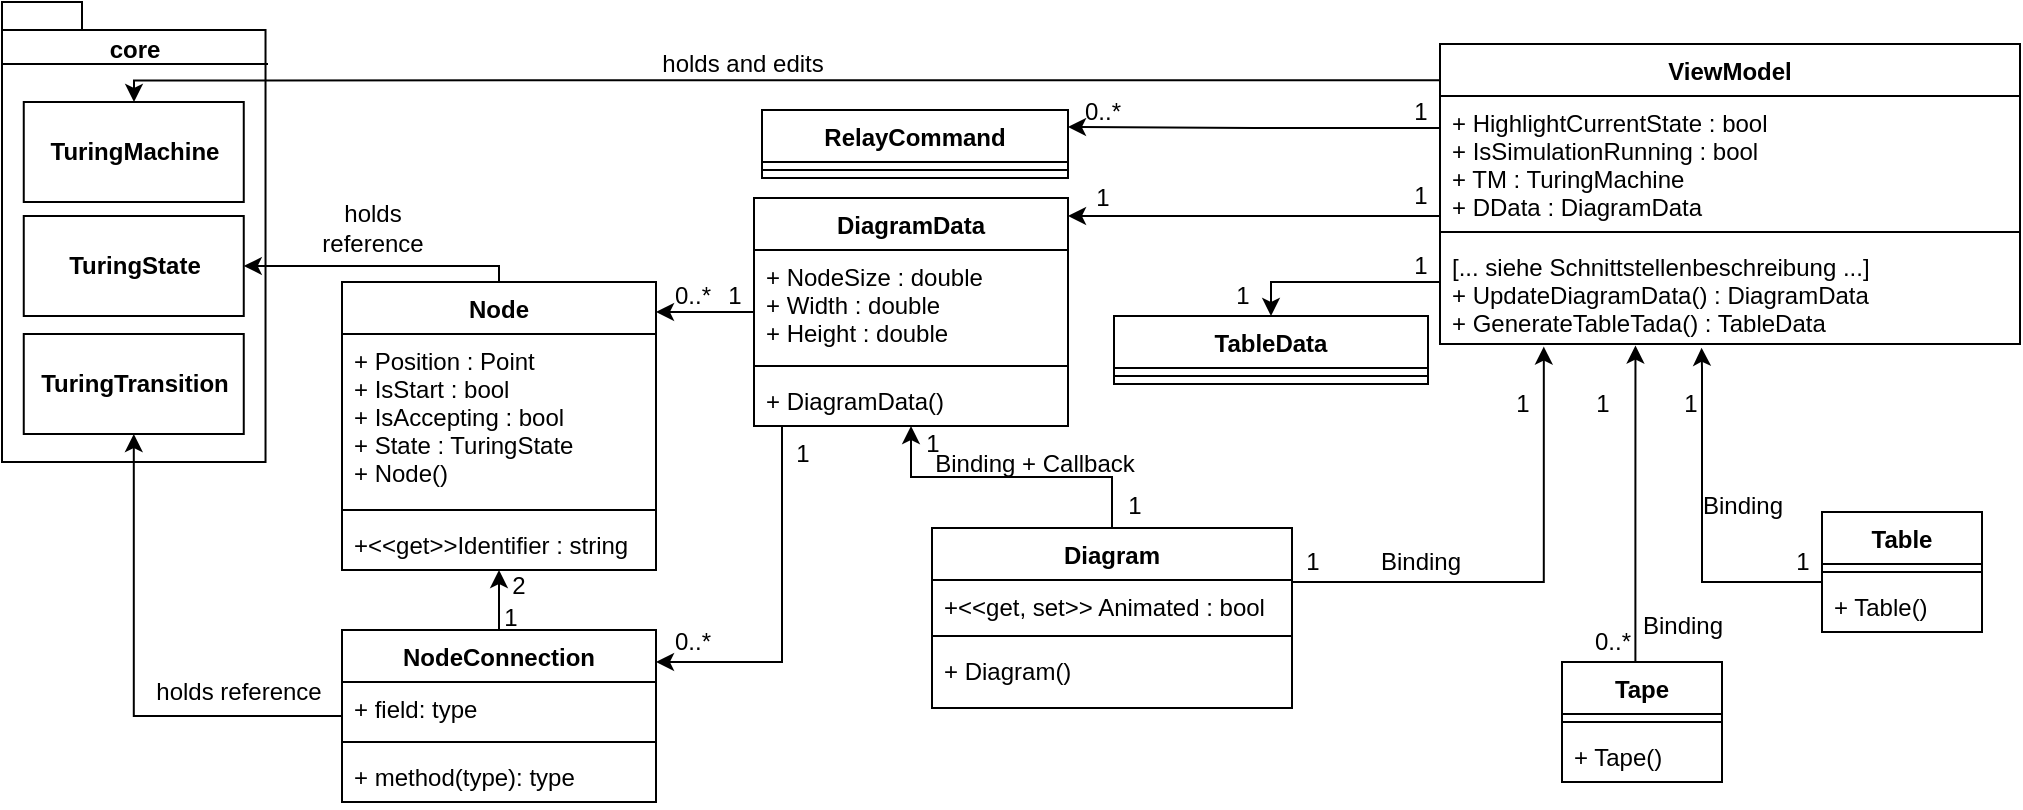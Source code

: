 <mxfile version="18.0.2" type="device"><diagram id="dchTiyNIl8KOHQZsSoF_" name="Page-1"><mxGraphModel dx="1258" dy="697" grid="1" gridSize="10" guides="1" tooltips="1" connect="1" arrows="1" fold="1" page="1" pageScale="1" pageWidth="1169" pageHeight="827" math="0" shadow="0"><root><mxCell id="0"/><mxCell id="1" parent="0"/><mxCell id="G-NHdpEDeoGginfyEZzY-34" style="edgeStyle=orthogonalEdgeStyle;rounded=0;orthogonalLoop=1;jettySize=auto;html=1;entryX=1;entryY=0.25;entryDx=0;entryDy=0;startArrow=none;startFill=0;endArrow=classic;endFill=1;endSize=6;strokeWidth=1;exitX=0;exitY=0.209;exitDx=0;exitDy=0;exitPerimeter=0;" edge="1" parent="1" source="G-NHdpEDeoGginfyEZzY-89" target="G-NHdpEDeoGginfyEZzY-30"><mxGeometry relative="1" as="geometry"><mxPoint x="705" y="83" as="sourcePoint"/><Array as="points"><mxPoint x="779" y="83"/><mxPoint x="686" y="83"/></Array></mxGeometry></mxCell><mxCell id="G-NHdpEDeoGginfyEZzY-39" style="edgeStyle=orthogonalEdgeStyle;rounded=0;orthogonalLoop=1;jettySize=auto;html=1;startArrow=none;startFill=0;endArrow=classic;endFill=1;endSize=6;strokeWidth=1;exitX=0;exitY=0.827;exitDx=0;exitDy=0;exitPerimeter=0;" edge="1" parent="1" source="G-NHdpEDeoGginfyEZzY-89" target="G-NHdpEDeoGginfyEZzY-43"><mxGeometry relative="1" as="geometry"><mxPoint x="705" y="127" as="sourcePoint"/><mxPoint x="593" y="126.5" as="targetPoint"/><Array as="points"><mxPoint x="779" y="127"/></Array></mxGeometry></mxCell><mxCell id="G-NHdpEDeoGginfyEZzY-30" value="RelayCommand" style="swimlane;fontStyle=1;align=center;verticalAlign=top;childLayout=stackLayout;horizontal=1;startSize=26;horizontalStack=0;resizeParent=1;resizeParentMax=0;resizeLast=0;collapsible=1;marginBottom=0;" vertex="1" parent="1"><mxGeometry x="440" y="74" width="153" height="34" as="geometry"/></mxCell><mxCell id="G-NHdpEDeoGginfyEZzY-32" value="" style="line;strokeWidth=1;fillColor=none;align=left;verticalAlign=middle;spacingTop=-1;spacingLeft=3;spacingRight=3;rotatable=0;labelPosition=right;points=[];portConstraint=eastwest;" vertex="1" parent="G-NHdpEDeoGginfyEZzY-30"><mxGeometry y="26" width="153" height="8" as="geometry"/></mxCell><mxCell id="G-NHdpEDeoGginfyEZzY-35" value="1" style="text;html=1;align=center;verticalAlign=middle;resizable=0;points=[];autosize=1;strokeColor=none;fillColor=none;" vertex="1" parent="1"><mxGeometry x="759" y="65" width="20" height="20" as="geometry"/></mxCell><mxCell id="G-NHdpEDeoGginfyEZzY-36" value="0..*" style="text;html=1;align=center;verticalAlign=middle;resizable=0;points=[];autosize=1;strokeColor=none;fillColor=none;" vertex="1" parent="1"><mxGeometry x="595" y="65" width="30" height="20" as="geometry"/></mxCell><mxCell id="G-NHdpEDeoGginfyEZzY-40" value="1" style="text;html=1;align=center;verticalAlign=middle;resizable=0;points=[];autosize=1;strokeColor=none;fillColor=none;" vertex="1" parent="1"><mxGeometry x="759" y="107" width="20" height="20" as="geometry"/></mxCell><mxCell id="G-NHdpEDeoGginfyEZzY-41" value="1" style="text;html=1;align=center;verticalAlign=middle;resizable=0;points=[];autosize=1;strokeColor=none;fillColor=none;" vertex="1" parent="1"><mxGeometry x="600" y="108" width="20" height="20" as="geometry"/></mxCell><mxCell id="G-NHdpEDeoGginfyEZzY-56" style="edgeStyle=orthogonalEdgeStyle;rounded=0;orthogonalLoop=1;jettySize=auto;html=1;startArrow=none;startFill=0;endArrow=classic;endFill=1;endSize=6;strokeWidth=1;" edge="1" parent="1" source="G-NHdpEDeoGginfyEZzY-43" target="G-NHdpEDeoGginfyEZzY-47"><mxGeometry relative="1" as="geometry"><Array as="points"><mxPoint x="440" y="232"/></Array></mxGeometry></mxCell><mxCell id="G-NHdpEDeoGginfyEZzY-57" style="edgeStyle=orthogonalEdgeStyle;rounded=0;orthogonalLoop=1;jettySize=auto;html=1;startArrow=none;startFill=0;endArrow=classic;endFill=1;endSize=6;strokeWidth=1;" edge="1" parent="1" source="G-NHdpEDeoGginfyEZzY-43" target="G-NHdpEDeoGginfyEZzY-51"><mxGeometry relative="1" as="geometry"><Array as="points"><mxPoint x="450" y="350"/></Array></mxGeometry></mxCell><mxCell id="G-NHdpEDeoGginfyEZzY-43" value="DiagramData" style="swimlane;fontStyle=1;align=center;verticalAlign=top;childLayout=stackLayout;horizontal=1;startSize=26;horizontalStack=0;resizeParent=1;resizeParentMax=0;resizeLast=0;collapsible=1;marginBottom=0;" vertex="1" parent="1"><mxGeometry x="436" y="118" width="157" height="114" as="geometry"/></mxCell><mxCell id="G-NHdpEDeoGginfyEZzY-44" value="+ NodeSize : double&#10;+ Width : double&#10;+ Height : double" style="text;strokeColor=none;fillColor=none;align=left;verticalAlign=top;spacingLeft=4;spacingRight=4;overflow=hidden;rotatable=0;points=[[0,0.5],[1,0.5]];portConstraint=eastwest;" vertex="1" parent="G-NHdpEDeoGginfyEZzY-43"><mxGeometry y="26" width="157" height="54" as="geometry"/></mxCell><mxCell id="G-NHdpEDeoGginfyEZzY-45" value="" style="line;strokeWidth=1;fillColor=none;align=left;verticalAlign=middle;spacingTop=-1;spacingLeft=3;spacingRight=3;rotatable=0;labelPosition=right;points=[];portConstraint=eastwest;" vertex="1" parent="G-NHdpEDeoGginfyEZzY-43"><mxGeometry y="80" width="157" height="8" as="geometry"/></mxCell><mxCell id="G-NHdpEDeoGginfyEZzY-46" value="+ DiagramData()" style="text;strokeColor=none;fillColor=none;align=left;verticalAlign=top;spacingLeft=4;spacingRight=4;overflow=hidden;rotatable=0;points=[[0,0.5],[1,0.5]];portConstraint=eastwest;" vertex="1" parent="G-NHdpEDeoGginfyEZzY-43"><mxGeometry y="88" width="157" height="26" as="geometry"/></mxCell><mxCell id="G-NHdpEDeoGginfyEZzY-47" value="Node" style="swimlane;fontStyle=1;align=center;verticalAlign=top;childLayout=stackLayout;horizontal=1;startSize=26;horizontalStack=0;resizeParent=1;resizeParentMax=0;resizeLast=0;collapsible=1;marginBottom=0;" vertex="1" parent="1"><mxGeometry x="230" y="160" width="157" height="144" as="geometry"/></mxCell><mxCell id="G-NHdpEDeoGginfyEZzY-48" value="+ Position : Point&#10;+ IsStart : bool&#10;+ IsAccepting : bool&#10;+ State : TuringState&#10;+ Node()" style="text;strokeColor=none;fillColor=none;align=left;verticalAlign=top;spacingLeft=4;spacingRight=4;overflow=hidden;rotatable=0;points=[[0,0.5],[1,0.5]];portConstraint=eastwest;" vertex="1" parent="G-NHdpEDeoGginfyEZzY-47"><mxGeometry y="26" width="157" height="84" as="geometry"/></mxCell><mxCell id="G-NHdpEDeoGginfyEZzY-49" value="" style="line;strokeWidth=1;fillColor=none;align=left;verticalAlign=middle;spacingTop=-1;spacingLeft=3;spacingRight=3;rotatable=0;labelPosition=right;points=[];portConstraint=eastwest;" vertex="1" parent="G-NHdpEDeoGginfyEZzY-47"><mxGeometry y="110" width="157" height="8" as="geometry"/></mxCell><mxCell id="G-NHdpEDeoGginfyEZzY-50" value="+&lt;&lt;get&gt;&gt;Identifier : string" style="text;strokeColor=none;fillColor=none;align=left;verticalAlign=top;spacingLeft=4;spacingRight=4;overflow=hidden;rotatable=0;points=[[0,0.5],[1,0.5]];portConstraint=eastwest;" vertex="1" parent="G-NHdpEDeoGginfyEZzY-47"><mxGeometry y="118" width="157" height="26" as="geometry"/></mxCell><mxCell id="G-NHdpEDeoGginfyEZzY-69" style="edgeStyle=orthogonalEdgeStyle;rounded=0;orthogonalLoop=1;jettySize=auto;html=1;startArrow=none;startFill=0;endArrow=classic;endFill=1;endSize=6;strokeWidth=1;" edge="1" parent="1" source="G-NHdpEDeoGginfyEZzY-51" target="G-NHdpEDeoGginfyEZzY-47"><mxGeometry relative="1" as="geometry"/></mxCell><mxCell id="G-NHdpEDeoGginfyEZzY-51" value="NodeConnection" style="swimlane;fontStyle=1;align=center;verticalAlign=top;childLayout=stackLayout;horizontal=1;startSize=26;horizontalStack=0;resizeParent=1;resizeParentMax=0;resizeLast=0;collapsible=1;marginBottom=0;" vertex="1" parent="1"><mxGeometry x="230" y="334" width="157" height="86" as="geometry"/></mxCell><mxCell id="G-NHdpEDeoGginfyEZzY-52" value="+ field: type" style="text;strokeColor=none;fillColor=none;align=left;verticalAlign=top;spacingLeft=4;spacingRight=4;overflow=hidden;rotatable=0;points=[[0,0.5],[1,0.5]];portConstraint=eastwest;" vertex="1" parent="G-NHdpEDeoGginfyEZzY-51"><mxGeometry y="26" width="157" height="26" as="geometry"/></mxCell><mxCell id="G-NHdpEDeoGginfyEZzY-53" value="" style="line;strokeWidth=1;fillColor=none;align=left;verticalAlign=middle;spacingTop=-1;spacingLeft=3;spacingRight=3;rotatable=0;labelPosition=right;points=[];portConstraint=eastwest;" vertex="1" parent="G-NHdpEDeoGginfyEZzY-51"><mxGeometry y="52" width="157" height="8" as="geometry"/></mxCell><mxCell id="G-NHdpEDeoGginfyEZzY-54" value="+ method(type): type" style="text;strokeColor=none;fillColor=none;align=left;verticalAlign=top;spacingLeft=4;spacingRight=4;overflow=hidden;rotatable=0;points=[[0,0.5],[1,0.5]];portConstraint=eastwest;" vertex="1" parent="G-NHdpEDeoGginfyEZzY-51"><mxGeometry y="60" width="157" height="26" as="geometry"/></mxCell><mxCell id="G-NHdpEDeoGginfyEZzY-59" value="core" style="shape=folder;fontStyle=1;spacingTop=10;tabWidth=40;tabHeight=14;tabPosition=left;html=1;verticalAlign=top;" vertex="1" parent="1"><mxGeometry x="60" y="20" width="131.76" height="230" as="geometry"/></mxCell><mxCell id="G-NHdpEDeoGginfyEZzY-63" value="&lt;b&gt;TuringState&lt;/b&gt;" style="html=1;" vertex="1" parent="1"><mxGeometry x="70.88" y="127" width="110" height="50" as="geometry"/></mxCell><mxCell id="G-NHdpEDeoGginfyEZzY-64" value="&lt;b&gt;TuringTransition&lt;/b&gt;" style="html=1;" vertex="1" parent="1"><mxGeometry x="70.88" y="186" width="110" height="50" as="geometry"/></mxCell><mxCell id="G-NHdpEDeoGginfyEZzY-65" value="&lt;b&gt;TuringMachine&lt;/b&gt;" style="html=1;" vertex="1" parent="1"><mxGeometry x="70.88" y="70" width="110" height="50" as="geometry"/></mxCell><mxCell id="G-NHdpEDeoGginfyEZzY-66" value="" style="line;strokeWidth=1;fillColor=none;align=left;verticalAlign=middle;spacingTop=-1;spacingLeft=3;spacingRight=3;rotatable=0;labelPosition=right;points=[];portConstraint=eastwest;" vertex="1" parent="1"><mxGeometry x="60" y="50" width="133" height="2" as="geometry"/></mxCell><mxCell id="G-NHdpEDeoGginfyEZzY-67" style="edgeStyle=orthogonalEdgeStyle;rounded=0;orthogonalLoop=1;jettySize=auto;html=1;startArrow=none;startFill=0;endArrow=classic;endFill=1;endSize=6;strokeWidth=1;exitX=-0.001;exitY=0.121;exitDx=0;exitDy=0;exitPerimeter=0;" edge="1" parent="1" source="G-NHdpEDeoGginfyEZzY-88" target="G-NHdpEDeoGginfyEZzY-65"><mxGeometry relative="1" as="geometry"><mxPoint x="705" y="60" as="sourcePoint"/><Array as="points"><mxPoint x="126" y="60"/></Array></mxGeometry></mxCell><mxCell id="G-NHdpEDeoGginfyEZzY-70" style="edgeStyle=orthogonalEdgeStyle;rounded=0;orthogonalLoop=1;jettySize=auto;html=1;startArrow=none;startFill=0;endArrow=classic;endFill=1;endSize=6;strokeWidth=1;" edge="1" parent="1" source="G-NHdpEDeoGginfyEZzY-47" target="G-NHdpEDeoGginfyEZzY-63"><mxGeometry relative="1" as="geometry"><Array as="points"><mxPoint x="309" y="152"/></Array></mxGeometry></mxCell><mxCell id="G-NHdpEDeoGginfyEZzY-71" style="edgeStyle=orthogonalEdgeStyle;rounded=0;orthogonalLoop=1;jettySize=auto;html=1;startArrow=none;startFill=0;endArrow=classic;endFill=1;endSize=6;strokeWidth=1;" edge="1" parent="1" source="G-NHdpEDeoGginfyEZzY-51" target="G-NHdpEDeoGginfyEZzY-64"><mxGeometry relative="1" as="geometry"/></mxCell><mxCell id="G-NHdpEDeoGginfyEZzY-72" value="holds reference" style="text;html=1;align=center;verticalAlign=middle;resizable=0;points=[];autosize=1;strokeColor=none;fillColor=none;" vertex="1" parent="1"><mxGeometry x="128" y="355" width="100" height="20" as="geometry"/></mxCell><mxCell id="G-NHdpEDeoGginfyEZzY-73" value="holds&lt;br&gt;reference" style="text;html=1;align=center;verticalAlign=middle;resizable=0;points=[];autosize=1;strokeColor=none;fillColor=none;" vertex="1" parent="1"><mxGeometry x="210" y="118" width="70" height="30" as="geometry"/></mxCell><mxCell id="G-NHdpEDeoGginfyEZzY-74" value="holds and edits" style="text;html=1;align=center;verticalAlign=middle;resizable=0;points=[];autosize=1;strokeColor=none;fillColor=none;" vertex="1" parent="1"><mxGeometry x="380" y="41" width="100" height="20" as="geometry"/></mxCell><mxCell id="G-NHdpEDeoGginfyEZzY-94" style="edgeStyle=orthogonalEdgeStyle;rounded=0;orthogonalLoop=1;jettySize=auto;html=1;entryX=0.179;entryY=1.025;entryDx=0;entryDy=0;entryPerimeter=0;startArrow=none;startFill=0;endArrow=classic;endFill=1;endSize=6;strokeWidth=1;" edge="1" parent="1" source="G-NHdpEDeoGginfyEZzY-75" target="G-NHdpEDeoGginfyEZzY-91"><mxGeometry relative="1" as="geometry"><Array as="points"><mxPoint x="831" y="310"/></Array></mxGeometry></mxCell><mxCell id="G-NHdpEDeoGginfyEZzY-127" style="edgeStyle=orthogonalEdgeStyle;rounded=0;orthogonalLoop=1;jettySize=auto;html=1;startArrow=none;startFill=0;endArrow=classic;endFill=1;endSize=6;strokeWidth=1;" edge="1" parent="1" source="G-NHdpEDeoGginfyEZzY-75" target="G-NHdpEDeoGginfyEZzY-43"><mxGeometry relative="1" as="geometry"/></mxCell><mxCell id="G-NHdpEDeoGginfyEZzY-75" value="Diagram" style="swimlane;fontStyle=1;align=center;verticalAlign=top;childLayout=stackLayout;horizontal=1;startSize=26;horizontalStack=0;resizeParent=1;resizeParentMax=0;resizeLast=0;collapsible=1;marginBottom=0;" vertex="1" parent="1"><mxGeometry x="525" y="283" width="180" height="90" as="geometry"/></mxCell><mxCell id="G-NHdpEDeoGginfyEZzY-76" value="+&lt;&lt;get, set&gt;&gt; Animated : bool" style="text;strokeColor=none;fillColor=none;align=left;verticalAlign=top;spacingLeft=4;spacingRight=4;overflow=hidden;rotatable=0;points=[[0,0.5],[1,0.5]];portConstraint=eastwest;" vertex="1" parent="G-NHdpEDeoGginfyEZzY-75"><mxGeometry y="26" width="180" height="24" as="geometry"/></mxCell><mxCell id="G-NHdpEDeoGginfyEZzY-77" value="" style="line;strokeWidth=1;fillColor=none;align=left;verticalAlign=middle;spacingTop=-1;spacingLeft=3;spacingRight=3;rotatable=0;labelPosition=right;points=[];portConstraint=eastwest;" vertex="1" parent="G-NHdpEDeoGginfyEZzY-75"><mxGeometry y="50" width="180" height="8" as="geometry"/></mxCell><mxCell id="G-NHdpEDeoGginfyEZzY-78" value="+ Diagram()" style="text;strokeColor=none;fillColor=none;align=left;verticalAlign=top;spacingLeft=4;spacingRight=4;overflow=hidden;rotatable=0;points=[[0,0.5],[1,0.5]];portConstraint=eastwest;" vertex="1" parent="G-NHdpEDeoGginfyEZzY-75"><mxGeometry y="58" width="180" height="32" as="geometry"/></mxCell><mxCell id="G-NHdpEDeoGginfyEZzY-81" value="Binding" style="text;html=1;align=center;verticalAlign=middle;resizable=0;points=[];autosize=1;strokeColor=none;fillColor=none;" vertex="1" parent="1"><mxGeometry x="739" y="290" width="60" height="20" as="geometry"/></mxCell><mxCell id="G-NHdpEDeoGginfyEZzY-92" style="edgeStyle=orthogonalEdgeStyle;rounded=0;orthogonalLoop=1;jettySize=auto;html=1;startArrow=none;startFill=0;endArrow=classic;endFill=1;endSize=6;strokeWidth=1;entryX=0.451;entryY=1.036;entryDx=0;entryDy=0;entryPerimeter=0;" edge="1" parent="1" source="G-NHdpEDeoGginfyEZzY-83" target="G-NHdpEDeoGginfyEZzY-91"><mxGeometry relative="1" as="geometry"><mxPoint x="880" y="210" as="targetPoint"/><Array as="points"><mxPoint x="910" y="310"/><mxPoint x="910" y="203"/></Array></mxGeometry></mxCell><mxCell id="G-NHdpEDeoGginfyEZzY-83" value="Table" style="swimlane;fontStyle=1;align=center;verticalAlign=top;childLayout=stackLayout;horizontal=1;startSize=26;horizontalStack=0;resizeParent=1;resizeParentMax=0;resizeLast=0;collapsible=1;marginBottom=0;" vertex="1" parent="1"><mxGeometry x="970" y="275" width="80" height="60" as="geometry"/></mxCell><mxCell id="G-NHdpEDeoGginfyEZzY-85" value="" style="line;strokeWidth=1;fillColor=none;align=left;verticalAlign=middle;spacingTop=-1;spacingLeft=3;spacingRight=3;rotatable=0;labelPosition=right;points=[];portConstraint=eastwest;" vertex="1" parent="G-NHdpEDeoGginfyEZzY-83"><mxGeometry y="26" width="80" height="8" as="geometry"/></mxCell><mxCell id="G-NHdpEDeoGginfyEZzY-86" value="+ Table()" style="text;strokeColor=none;fillColor=none;align=left;verticalAlign=top;spacingLeft=4;spacingRight=4;overflow=hidden;rotatable=0;points=[[0,0.5],[1,0.5]];portConstraint=eastwest;" vertex="1" parent="G-NHdpEDeoGginfyEZzY-83"><mxGeometry y="34" width="80" height="26" as="geometry"/></mxCell><mxCell id="G-NHdpEDeoGginfyEZzY-99" style="edgeStyle=orthogonalEdgeStyle;rounded=0;orthogonalLoop=1;jettySize=auto;html=1;entryX=0.5;entryY=0;entryDx=0;entryDy=0;startArrow=none;startFill=0;endArrow=classic;endFill=1;endSize=6;strokeWidth=1;" edge="1" parent="1" source="G-NHdpEDeoGginfyEZzY-88" target="G-NHdpEDeoGginfyEZzY-95"><mxGeometry relative="1" as="geometry"><Array as="points"><mxPoint x="695" y="160"/></Array></mxGeometry></mxCell><mxCell id="G-NHdpEDeoGginfyEZzY-88" value="ViewModel" style="swimlane;fontStyle=1;align=center;verticalAlign=top;childLayout=stackLayout;horizontal=1;startSize=26;horizontalStack=0;resizeParent=1;resizeParentMax=0;resizeLast=0;collapsible=1;marginBottom=0;" vertex="1" parent="1"><mxGeometry x="779" y="41" width="290" height="150" as="geometry"/></mxCell><mxCell id="G-NHdpEDeoGginfyEZzY-89" value="+ HighlightCurrentState : bool&#10;+ IsSimulationRunning : bool&#10;+ TM : TuringMachine&#10;+ DData : DiagramData" style="text;strokeColor=none;fillColor=none;align=left;verticalAlign=top;spacingLeft=4;spacingRight=4;overflow=hidden;rotatable=0;points=[[0,0.5],[1,0.5]];portConstraint=eastwest;" vertex="1" parent="G-NHdpEDeoGginfyEZzY-88"><mxGeometry y="26" width="290" height="64" as="geometry"/></mxCell><mxCell id="G-NHdpEDeoGginfyEZzY-90" value="" style="line;strokeWidth=1;fillColor=none;align=left;verticalAlign=middle;spacingTop=-1;spacingLeft=3;spacingRight=3;rotatable=0;labelPosition=right;points=[];portConstraint=eastwest;" vertex="1" parent="G-NHdpEDeoGginfyEZzY-88"><mxGeometry y="90" width="290" height="8" as="geometry"/></mxCell><mxCell id="G-NHdpEDeoGginfyEZzY-91" value="[... siehe Schnittstellenbeschreibung ...]&#10;+ UpdateDiagramData() : DiagramData&#10;+ GenerateTableTada() : TableData" style="text;strokeColor=none;fillColor=none;align=left;verticalAlign=top;spacingLeft=4;spacingRight=4;overflow=hidden;rotatable=0;points=[[0,0.5],[1,0.5]];portConstraint=eastwest;" vertex="1" parent="G-NHdpEDeoGginfyEZzY-88"><mxGeometry y="98" width="290" height="52" as="geometry"/></mxCell><mxCell id="G-NHdpEDeoGginfyEZzY-93" value="Binding" style="text;html=1;align=center;verticalAlign=middle;resizable=0;points=[];autosize=1;strokeColor=none;fillColor=none;" vertex="1" parent="1"><mxGeometry x="900" y="262" width="60" height="20" as="geometry"/></mxCell><mxCell id="G-NHdpEDeoGginfyEZzY-95" value="TableData" style="swimlane;fontStyle=1;align=center;verticalAlign=top;childLayout=stackLayout;horizontal=1;startSize=26;horizontalStack=0;resizeParent=1;resizeParentMax=0;resizeLast=0;collapsible=1;marginBottom=0;" vertex="1" parent="1"><mxGeometry x="616" y="177" width="157" height="34" as="geometry"/></mxCell><mxCell id="G-NHdpEDeoGginfyEZzY-97" value="" style="line;strokeWidth=1;fillColor=none;align=left;verticalAlign=middle;spacingTop=-1;spacingLeft=3;spacingRight=3;rotatable=0;labelPosition=right;points=[];portConstraint=eastwest;" vertex="1" parent="G-NHdpEDeoGginfyEZzY-95"><mxGeometry y="26" width="157" height="8" as="geometry"/></mxCell><mxCell id="G-NHdpEDeoGginfyEZzY-101" value="1" style="text;html=1;align=center;verticalAlign=middle;resizable=0;points=[];autosize=1;strokeColor=none;fillColor=none;" vertex="1" parent="1"><mxGeometry x="810" y="211" width="20" height="20" as="geometry"/></mxCell><mxCell id="G-NHdpEDeoGginfyEZzY-102" value="1" style="text;html=1;align=center;verticalAlign=middle;resizable=0;points=[];autosize=1;strokeColor=none;fillColor=none;" vertex="1" parent="1"><mxGeometry x="894" y="211" width="20" height="20" as="geometry"/></mxCell><mxCell id="G-NHdpEDeoGginfyEZzY-103" value="1" style="text;html=1;align=center;verticalAlign=middle;resizable=0;points=[];autosize=1;strokeColor=none;fillColor=none;" vertex="1" parent="1"><mxGeometry x="705" y="290" width="20" height="20" as="geometry"/></mxCell><mxCell id="G-NHdpEDeoGginfyEZzY-104" value="1" style="text;html=1;align=center;verticalAlign=middle;resizable=0;points=[];autosize=1;strokeColor=none;fillColor=none;" vertex="1" parent="1"><mxGeometry x="950" y="290" width="20" height="20" as="geometry"/></mxCell><mxCell id="G-NHdpEDeoGginfyEZzY-105" value="1" style="text;html=1;align=center;verticalAlign=middle;resizable=0;points=[];autosize=1;strokeColor=none;fillColor=none;" vertex="1" parent="1"><mxGeometry x="416" y="157" width="20" height="20" as="geometry"/></mxCell><mxCell id="G-NHdpEDeoGginfyEZzY-106" value="0..*" style="text;html=1;align=center;verticalAlign=middle;resizable=0;points=[];autosize=1;strokeColor=none;fillColor=none;" vertex="1" parent="1"><mxGeometry x="390" y="157" width="30" height="20" as="geometry"/></mxCell><mxCell id="G-NHdpEDeoGginfyEZzY-107" value="1" style="text;html=1;align=center;verticalAlign=middle;resizable=0;points=[];autosize=1;strokeColor=none;fillColor=none;" vertex="1" parent="1"><mxGeometry x="670" y="157" width="20" height="20" as="geometry"/></mxCell><mxCell id="G-NHdpEDeoGginfyEZzY-108" value="1" style="text;html=1;align=center;verticalAlign=middle;resizable=0;points=[];autosize=1;strokeColor=none;fillColor=none;" vertex="1" parent="1"><mxGeometry x="759" y="142" width="20" height="20" as="geometry"/></mxCell><mxCell id="G-NHdpEDeoGginfyEZzY-109" value="1" style="text;html=1;align=center;verticalAlign=middle;resizable=0;points=[];autosize=1;strokeColor=none;fillColor=none;" vertex="1" parent="1"><mxGeometry x="450" y="236" width="20" height="20" as="geometry"/></mxCell><mxCell id="G-NHdpEDeoGginfyEZzY-113" value="0..*" style="text;html=1;align=center;verticalAlign=middle;resizable=0;points=[];autosize=1;strokeColor=none;fillColor=none;" vertex="1" parent="1"><mxGeometry x="390" y="330" width="30" height="20" as="geometry"/></mxCell><mxCell id="G-NHdpEDeoGginfyEZzY-117" value="1" style="text;html=1;align=center;verticalAlign=middle;resizable=0;points=[];autosize=1;strokeColor=none;fillColor=none;" vertex="1" parent="1"><mxGeometry x="304" y="318" width="20" height="20" as="geometry"/></mxCell><mxCell id="G-NHdpEDeoGginfyEZzY-118" value="2" style="text;html=1;align=center;verticalAlign=middle;resizable=0;points=[];autosize=1;strokeColor=none;fillColor=none;" vertex="1" parent="1"><mxGeometry x="308" y="302" width="20" height="20" as="geometry"/></mxCell><mxCell id="G-NHdpEDeoGginfyEZzY-122" style="edgeStyle=orthogonalEdgeStyle;rounded=0;orthogonalLoop=1;jettySize=auto;html=1;entryX=0.337;entryY=1.015;entryDx=0;entryDy=0;entryPerimeter=0;startArrow=none;startFill=0;endArrow=classic;endFill=1;endSize=6;strokeWidth=1;" edge="1" parent="1" source="G-NHdpEDeoGginfyEZzY-119" target="G-NHdpEDeoGginfyEZzY-91"><mxGeometry relative="1" as="geometry"><Array as="points"><mxPoint x="877" y="276"/></Array></mxGeometry></mxCell><mxCell id="G-NHdpEDeoGginfyEZzY-119" value="Tape" style="swimlane;fontStyle=1;align=center;verticalAlign=top;childLayout=stackLayout;horizontal=1;startSize=26;horizontalStack=0;resizeParent=1;resizeParentMax=0;resizeLast=0;collapsible=1;marginBottom=0;" vertex="1" parent="1"><mxGeometry x="840" y="350" width="80" height="60" as="geometry"/></mxCell><mxCell id="G-NHdpEDeoGginfyEZzY-120" value="" style="line;strokeWidth=1;fillColor=none;align=left;verticalAlign=middle;spacingTop=-1;spacingLeft=3;spacingRight=3;rotatable=0;labelPosition=right;points=[];portConstraint=eastwest;" vertex="1" parent="G-NHdpEDeoGginfyEZzY-119"><mxGeometry y="26" width="80" height="8" as="geometry"/></mxCell><mxCell id="G-NHdpEDeoGginfyEZzY-121" value="+ Tape()" style="text;strokeColor=none;fillColor=none;align=left;verticalAlign=top;spacingLeft=4;spacingRight=4;overflow=hidden;rotatable=0;points=[[0,0.5],[1,0.5]];portConstraint=eastwest;" vertex="1" parent="G-NHdpEDeoGginfyEZzY-119"><mxGeometry y="34" width="80" height="26" as="geometry"/></mxCell><mxCell id="G-NHdpEDeoGginfyEZzY-123" value="1" style="text;html=1;align=center;verticalAlign=middle;resizable=0;points=[];autosize=1;strokeColor=none;fillColor=none;" vertex="1" parent="1"><mxGeometry x="850" y="211" width="20" height="20" as="geometry"/></mxCell><mxCell id="G-NHdpEDeoGginfyEZzY-124" value="0..*" style="text;html=1;align=center;verticalAlign=middle;resizable=0;points=[];autosize=1;strokeColor=none;fillColor=none;" vertex="1" parent="1"><mxGeometry x="850" y="330" width="30" height="20" as="geometry"/></mxCell><mxCell id="G-NHdpEDeoGginfyEZzY-125" value="Binding" style="text;html=1;align=center;verticalAlign=middle;resizable=0;points=[];autosize=1;strokeColor=none;fillColor=none;" vertex="1" parent="1"><mxGeometry x="870" y="322" width="60" height="20" as="geometry"/></mxCell><mxCell id="G-NHdpEDeoGginfyEZzY-128" value="Binding + Callback" style="text;html=1;align=center;verticalAlign=middle;resizable=0;points=[];autosize=1;strokeColor=none;fillColor=none;" vertex="1" parent="1"><mxGeometry x="516" y="241" width="120" height="20" as="geometry"/></mxCell><mxCell id="G-NHdpEDeoGginfyEZzY-129" value="1" style="text;html=1;align=center;verticalAlign=middle;resizable=0;points=[];autosize=1;strokeColor=none;fillColor=none;" vertex="1" parent="1"><mxGeometry x="515" y="231" width="20" height="20" as="geometry"/></mxCell><mxCell id="G-NHdpEDeoGginfyEZzY-130" value="1" style="text;html=1;align=center;verticalAlign=middle;resizable=0;points=[];autosize=1;strokeColor=none;fillColor=none;" vertex="1" parent="1"><mxGeometry x="616" y="262" width="20" height="20" as="geometry"/></mxCell></root></mxGraphModel></diagram></mxfile>